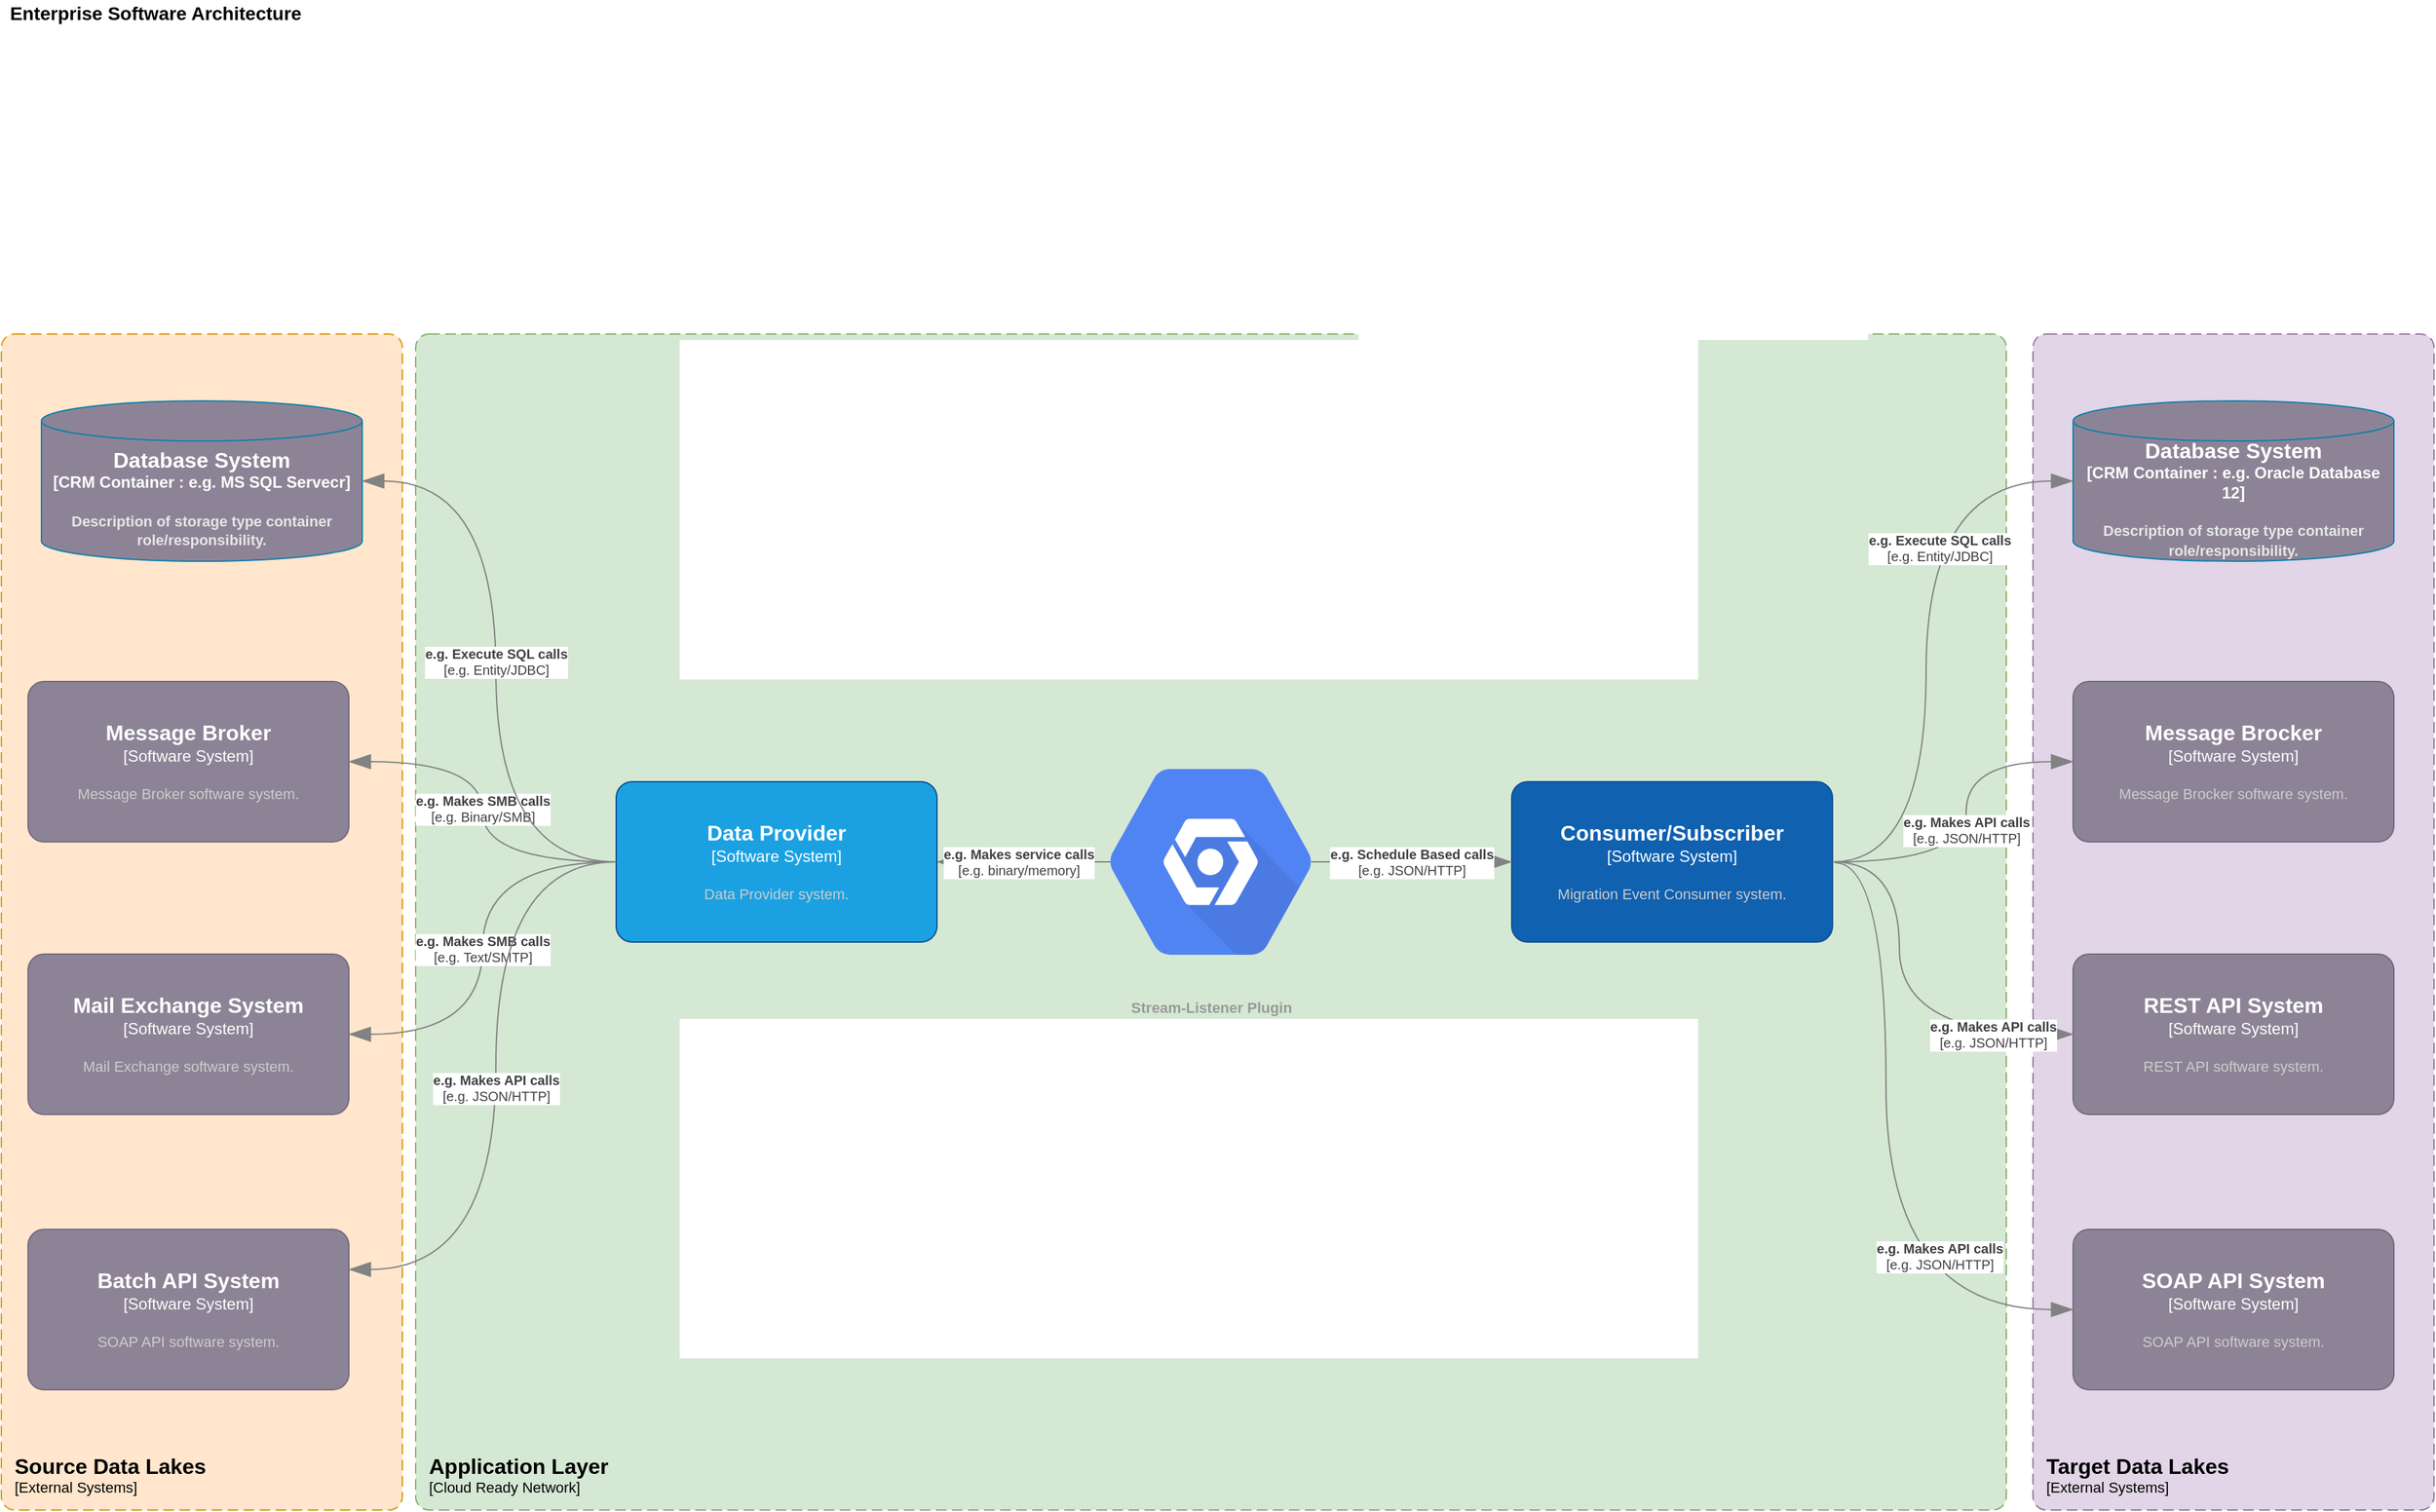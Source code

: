 <mxfile version="16.5.1" type="device"><diagram id="GdR8sxtrsQEgMBZ_rfhZ" name="Context &amp; Scope"><mxGraphModel dx="1823" dy="2006" grid="1" gridSize="10" guides="1" tooltips="1" connect="1" arrows="1" fold="1" page="1" pageScale="1" pageWidth="827" pageHeight="1169" math="0" shadow="0"><root><mxCell id="0"/><mxCell id="1" parent="0"/><object placeholders="1" c4Name="Target Data Lakes" c4Type="SystemScopeBoundary" c4Application="External Systems" label="&lt;font style=&quot;font-size: 16px&quot;&gt;&lt;b&gt;&lt;div style=&quot;text-align: left&quot;&gt;%c4Name%&lt;/div&gt;&lt;/b&gt;&lt;/font&gt;&lt;div style=&quot;text-align: left&quot;&gt;[%c4Application%]&lt;/div&gt;" id="TDjMoMcbETmHUjPZtYkX-23"><mxCell style="rounded=1;fontSize=11;whiteSpace=wrap;html=1;dashed=1;arcSize=20;fillColor=#e1d5e7;strokeColor=#9673a6;labelBackgroundColor=none;align=left;verticalAlign=bottom;labelBorderColor=none;spacingTop=0;spacing=10;dashPattern=8 4;metaEdit=1;rotatable=0;perimeter=rectanglePerimeter;noLabel=0;labelPadding=0;allowArrows=0;connectable=0;expand=0;recursiveResize=0;editable=1;pointerEvents=0;absoluteArcSize=1;points=[[0.25,0,0],[0.5,0,0],[0.75,0,0],[1,0.25,0],[1,0.5,0],[1,0.75,0],[0.75,1,0],[0.5,1,0],[0.25,1,0],[0,0.75,0],[0,0.5,0],[0,0.25,0]];" parent="1" vertex="1"><mxGeometry x="1300" width="300" height="880" as="geometry"/></mxCell></object><object placeholders="1" c4Name="Source Data Lakes" c4Type="SystemScopeBoundary" c4Application="External Systems" label="&lt;font style=&quot;font-size: 16px&quot;&gt;&lt;b&gt;&lt;div style=&quot;text-align: left&quot;&gt;%c4Name%&lt;/div&gt;&lt;/b&gt;&lt;/font&gt;&lt;div style=&quot;text-align: left&quot;&gt;[%c4Application%]&lt;/div&gt;" id="TDjMoMcbETmHUjPZtYkX-22"><mxCell style="rounded=1;fontSize=11;whiteSpace=wrap;html=1;dashed=1;arcSize=20;fillColor=#ffe6cc;strokeColor=#d79b00;labelBackgroundColor=none;align=left;verticalAlign=bottom;labelBorderColor=none;spacingTop=0;spacing=10;dashPattern=8 4;metaEdit=1;rotatable=0;perimeter=rectanglePerimeter;noLabel=0;labelPadding=0;allowArrows=0;connectable=0;expand=0;recursiveResize=0;editable=1;pointerEvents=0;absoluteArcSize=1;points=[[0.25,0,0],[0.5,0,0],[0.75,0,0],[1,0.25,0],[1,0.5,0],[1,0.75,0],[0.75,1,0],[0.5,1,0],[0.25,1,0],[0,0.75,0],[0,0.5,0],[0,0.25,0]];" parent="1" vertex="1"><mxGeometry x="-220" width="300" height="880" as="geometry"/></mxCell></object><object placeholders="1" c4Name="Application Layer" c4Type="SystemScopeBoundary" c4Application="Cloud Ready Network" label="&lt;font style=&quot;font-size: 16px&quot;&gt;&lt;b&gt;&lt;div style=&quot;text-align: left&quot;&gt;%c4Name%&lt;/div&gt;&lt;/b&gt;&lt;/font&gt;&lt;div style=&quot;text-align: left&quot;&gt;[%c4Application%]&lt;/div&gt;" id="TDjMoMcbETmHUjPZtYkX-15"><mxCell style="rounded=1;fontSize=11;whiteSpace=wrap;html=1;dashed=1;arcSize=20;fillColor=#d5e8d4;strokeColor=#82b366;labelBackgroundColor=none;align=left;verticalAlign=bottom;labelBorderColor=none;spacingTop=0;spacing=10;dashPattern=8 4;metaEdit=1;rotatable=0;perimeter=rectanglePerimeter;noLabel=0;labelPadding=0;allowArrows=0;connectable=0;expand=0;recursiveResize=0;editable=1;pointerEvents=0;absoluteArcSize=1;points=[[0.25,0,0],[0.5,0,0],[0.75,0,0],[1,0.25,0],[1,0.5,0],[1,0.75,0],[0.75,1,0],[0.5,1,0],[0.25,1,0],[0,0.75,0],[0,0.5,0],[0,0.25,0]];" parent="1" vertex="1"><mxGeometry x="90" width="1190" height="880" as="geometry"/></mxCell></object><mxCell id="TDjMoMcbETmHUjPZtYkX-1" value="&lt;font style=&quot;font-size: 14px&quot;&gt;&lt;b&gt;Enterprise Software Architecture&lt;/b&gt;&lt;/font&gt;" style="text;html=1;align=center;verticalAlign=middle;resizable=0;points=[];autosize=1;strokeColor=none;fillColor=none;rounded=1;" parent="1" vertex="1"><mxGeometry x="-220" y="-250" width="230" height="20" as="geometry"/></mxCell><object placeholders="1" c4Name="Consumer/Subscriber" c4Type="Software System" c4Description="Migration Event Consumer system." label="&lt;font style=&quot;font-size: 16px&quot;&gt;&lt;b&gt;%c4Name%&lt;/b&gt;&lt;/font&gt;&lt;div&gt;[%c4Type%]&lt;/div&gt;&lt;br&gt;&lt;div&gt;&lt;font style=&quot;font-size: 11px&quot;&gt;&lt;font color=&quot;#cccccc&quot;&gt;%c4Description%&lt;/font&gt;&lt;/div&gt;" id="TDjMoMcbETmHUjPZtYkX-8"><mxCell style="rounded=1;whiteSpace=wrap;html=1;labelBackgroundColor=none;fillColor=#1061B0;fontColor=#ffffff;align=center;arcSize=10;strokeColor=#0D5091;metaEdit=1;resizable=0;points=[[0.25,0,0],[0.5,0,0],[0.75,0,0],[1,0.25,0],[1,0.5,0],[1,0.75,0],[0.75,1,0],[0.5,1,0],[0.25,1,0],[0,0.75,0],[0,0.5,0],[0,0.25,0]];" parent="1" vertex="1"><mxGeometry x="910" y="335" width="240" height="120" as="geometry"/></mxCell></object><object placeholders="1" c4Type="Database System" c4Container="CRM Container " c4Technology="e.g. Oracle Database 12" c4Description="Description of storage type container role/responsibility." label="&lt;font style=&quot;font-size: 16px&quot;&gt;&lt;b&gt;%c4Type%&lt;/font&gt;&lt;div&gt;[%c4Container%:&amp;nbsp;%c4Technology%]&lt;/div&gt;&lt;br&gt;&lt;div&gt;&lt;font style=&quot;font-size: 11px&quot;&gt;&lt;font color=&quot;#E6E6E6&quot;&gt;%c4Description%&lt;/font&gt;&lt;/div&gt;" id="TDjMoMcbETmHUjPZtYkX-12"><mxCell style="shape=cylinder3;size=15;whiteSpace=wrap;html=1;boundedLbl=1;rounded=1;labelBackgroundColor=none;fillColor=#8C8496;fontSize=12;fontColor=#ffffff;align=center;strokeColor=#0E7DAD;metaEdit=1;points=[[0.5,0,0],[1,0.25,0],[1,0.5,0],[1,0.75,0],[0.5,1,0],[0,0.75,0],[0,0.5,0],[0,0.25,0]];resizable=0;" parent="1" vertex="1"><mxGeometry x="1330" y="50" width="240" height="120" as="geometry"/></mxCell></object><object placeholders="1" c4Type="Relationship" c4Technology="e.g. Entity/JDBC" c4Description="e.g. Execute SQL calls" label="&lt;div style=&quot;text-align: left&quot;&gt;&lt;div style=&quot;text-align: center&quot;&gt;&lt;b&gt;%c4Description%&lt;/b&gt;&lt;/div&gt;&lt;div style=&quot;text-align: center&quot;&gt;[%c4Technology%]&lt;/div&gt;&lt;/div&gt;" id="TDjMoMcbETmHUjPZtYkX-13"><mxCell style="endArrow=blockThin;html=1;fontSize=10;fontColor=#404040;strokeWidth=1;endFill=1;strokeColor=#828282;elbow=vertical;metaEdit=1;endSize=14;startSize=14;jumpStyle=arc;jumpSize=16;rounded=1;edgeStyle=orthogonalEdgeStyle;entryX=0;entryY=0.5;entryDx=0;entryDy=0;entryPerimeter=0;exitX=1;exitY=0.5;exitDx=0;exitDy=0;exitPerimeter=0;curved=1;" parent="1" source="TDjMoMcbETmHUjPZtYkX-8" target="TDjMoMcbETmHUjPZtYkX-12" edge="1"><mxGeometry x="0.312" y="-10" width="240" relative="1" as="geometry"><mxPoint x="770" y="740" as="sourcePoint"/><mxPoint x="290" y="230" as="targetPoint"/><mxPoint as="offset"/><Array as="points"><mxPoint x="1220" y="395"/><mxPoint x="1220" y="110"/></Array></mxGeometry></mxCell></object><object placeholders="1" c4Type="Database System" c4Container="CRM Container " c4Technology="e.g. MS SQL Servecr" c4Description="Description of storage type container role/responsibility." label="&lt;font style=&quot;font-size: 16px&quot;&gt;&lt;b&gt;%c4Type%&lt;/font&gt;&lt;div&gt;[%c4Container%:&amp;nbsp;%c4Technology%]&lt;/div&gt;&lt;br&gt;&lt;div&gt;&lt;font style=&quot;font-size: 11px&quot;&gt;&lt;font color=&quot;#E6E6E6&quot;&gt;%c4Description%&lt;/font&gt;&lt;/div&gt;" id="illmcp37wKP_Qcf585l2-8"><mxCell style="shape=cylinder3;size=15;whiteSpace=wrap;html=1;boundedLbl=1;rounded=1;labelBackgroundColor=none;fillColor=#8C8496;fontSize=12;fontColor=#ffffff;align=center;strokeColor=#0E7DAD;metaEdit=1;points=[[0.5,0,0],[1,0.25,0],[1,0.5,0],[1,0.75,0],[0.5,1,0],[0,0.75,0],[0,0.5,0],[0,0.25,0]];resizable=0;" parent="1" vertex="1"><mxGeometry x="-190" y="50" width="240" height="120" as="geometry"/></mxCell></object><object placeholders="1" c4Type="Relationship" c4Technology="e.g. binary/memory" c4Description="e.g. Makes service calls" label="&lt;div style=&quot;text-align: left&quot;&gt;&lt;div style=&quot;text-align: center&quot;&gt;&lt;b&gt;%c4Description%&lt;/b&gt;&lt;/div&gt;&lt;div style=&quot;text-align: center&quot;&gt;[%c4Technology%]&lt;/div&gt;&lt;/div&gt;" id="wGMP-lzGGBb_AQ41d_eI-3"><mxCell style="endArrow=blockThin;html=1;fontSize=10;fontColor=#404040;strokeWidth=1;endFill=1;strokeColor=#828282;elbow=vertical;metaEdit=1;endSize=14;startSize=14;jumpStyle=arc;jumpSize=16;rounded=1;edgeStyle=orthogonalEdgeStyle;entryX=1;entryY=0.5;entryDx=0;entryDy=0;entryPerimeter=0;curved=1;exitX=0.175;exitY=0.5;exitDx=0;exitDy=0;exitPerimeter=0;" parent="1" source="CaCgs3AguBr2TUNcnr9Q-1" target="6tjS-uIytWKUkEJuK-_H-1" edge="1"><mxGeometry x="0.06" width="240" relative="1" as="geometry"><mxPoint x="610" y="60" as="sourcePoint"/><mxPoint x="610" y="-70" as="targetPoint"/><Array as="points"/><mxPoint as="offset"/></mxGeometry></mxCell></object><object placeholders="1" c4Type="Relationship" c4Technology="e.g. JSON/HTTP" c4Description="e.g. Schedule Based calls" label="&lt;div style=&quot;text-align: left&quot;&gt;&lt;div style=&quot;text-align: center&quot;&gt;&lt;b&gt;%c4Description%&lt;/b&gt;&lt;/div&gt;&lt;div style=&quot;text-align: center&quot;&gt;[%c4Technology%]&lt;/div&gt;&lt;/div&gt;" id="wGMP-lzGGBb_AQ41d_eI-4"><mxCell style="endArrow=blockThin;html=1;fontSize=10;fontColor=#404040;strokeWidth=1;endFill=1;strokeColor=#828282;elbow=vertical;metaEdit=1;endSize=14;startSize=14;jumpStyle=arc;jumpSize=16;rounded=1;edgeStyle=orthogonalEdgeStyle;curved=1;exitX=0.825;exitY=0.5;exitDx=0;exitDy=0;exitPerimeter=0;" parent="1" source="CaCgs3AguBr2TUNcnr9Q-1" target="TDjMoMcbETmHUjPZtYkX-8" edge="1"><mxGeometry width="240" relative="1" as="geometry"><mxPoint x="630" y="456" as="sourcePoint"/><mxPoint x="630" y="450" as="targetPoint"/><Array as="points"/><mxPoint as="offset"/></mxGeometry></mxCell></object><object placeholders="1" c4Name="Batch API System" c4Type="Software System" c4Description="SOAP API software system." label="&lt;font style=&quot;font-size: 16px&quot;&gt;&lt;b&gt;%c4Name%&lt;/b&gt;&lt;/font&gt;&lt;div&gt;[%c4Type%]&lt;/div&gt;&lt;br&gt;&lt;div&gt;&lt;font style=&quot;font-size: 11px&quot;&gt;&lt;font color=&quot;#cccccc&quot;&gt;%c4Description%&lt;/font&gt;&lt;/div&gt;" id="wGMP-lzGGBb_AQ41d_eI-5"><mxCell style="rounded=1;whiteSpace=wrap;html=1;labelBackgroundColor=none;fillColor=#8C8496;fontColor=#ffffff;align=center;arcSize=10;strokeColor=#736782;metaEdit=1;resizable=0;points=[[0.25,0,0],[0.5,0,0],[0.75,0,0],[1,0.25,0],[1,0.5,0],[1,0.75,0],[0.75,1,0],[0.5,1,0],[0.25,1,0],[0,0.75,0],[0,0.5,0],[0,0.25,0]];" parent="1" vertex="1"><mxGeometry x="-200" y="670" width="240" height="120" as="geometry"/></mxCell></object><object placeholders="1" c4Name="Message Broker" c4Type="Software System" c4Description="Message Broker software system." label="&lt;font style=&quot;font-size: 16px&quot;&gt;&lt;b&gt;%c4Name%&lt;/b&gt;&lt;/font&gt;&lt;div&gt;[%c4Type%]&lt;/div&gt;&lt;br&gt;&lt;div&gt;&lt;font style=&quot;font-size: 11px&quot;&gt;&lt;font color=&quot;#cccccc&quot;&gt;%c4Description%&lt;/font&gt;&lt;/div&gt;" id="wGMP-lzGGBb_AQ41d_eI-6"><mxCell style="rounded=1;whiteSpace=wrap;html=1;labelBackgroundColor=none;fillColor=#8C8496;fontColor=#ffffff;align=center;arcSize=10;strokeColor=#736782;metaEdit=1;resizable=0;points=[[0.25,0,0],[0.5,0,0],[0.75,0,0],[1,0.25,0],[1,0.5,0],[1,0.75,0],[0.75,1,0],[0.5,1,0],[0.25,1,0],[0,0.75,0],[0,0.5,0],[0,0.25,0]];" parent="1" vertex="1"><mxGeometry x="-200" y="260" width="240" height="120" as="geometry"/></mxCell></object><object placeholders="1" c4Name="Mail Exchange System" c4Type="Software System" c4Description="Mail Exchange software system." label="&lt;font style=&quot;font-size: 16px&quot;&gt;&lt;b&gt;%c4Name%&lt;/b&gt;&lt;/font&gt;&lt;div&gt;[%c4Type%]&lt;/div&gt;&lt;br&gt;&lt;div&gt;&lt;font style=&quot;font-size: 11px&quot;&gt;&lt;font color=&quot;#cccccc&quot;&gt;%c4Description%&lt;/font&gt;&lt;/div&gt;" id="wGMP-lzGGBb_AQ41d_eI-7"><mxCell style="rounded=1;whiteSpace=wrap;html=1;labelBackgroundColor=none;fillColor=#8C8496;fontColor=#ffffff;align=center;arcSize=10;strokeColor=#736782;metaEdit=1;resizable=0;points=[[0.25,0,0],[0.5,0,0],[0.75,0,0],[1,0.25,0],[1,0.5,0],[1,0.75,0],[0.75,1,0],[0.5,1,0],[0.25,1,0],[0,0.75,0],[0,0.5,0],[0,0.25,0]];" parent="1" vertex="1"><mxGeometry x="-200" y="464" width="240" height="120" as="geometry"/></mxCell></object><object placeholders="1" c4Type="Relationship" c4Technology="e.g. Binary/SMB" c4Description="e.g. Makes SMB calls" label="&lt;div style=&quot;text-align: left&quot;&gt;&lt;div style=&quot;text-align: center&quot;&gt;&lt;b&gt;%c4Description%&lt;/b&gt;&lt;/div&gt;&lt;div style=&quot;text-align: center&quot;&gt;[%c4Technology%]&lt;/div&gt;&lt;/div&gt;" id="wGMP-lzGGBb_AQ41d_eI-9"><mxCell style="endArrow=blockThin;html=1;fontSize=10;fontColor=#404040;strokeWidth=1;endFill=1;strokeColor=#828282;elbow=vertical;metaEdit=1;endSize=14;startSize=14;jumpStyle=arc;jumpSize=16;rounded=1;edgeStyle=orthogonalEdgeStyle;curved=1;entryX=1;entryY=0.5;entryDx=0;entryDy=0;entryPerimeter=0;exitX=0;exitY=0.5;exitDx=0;exitDy=0;exitPerimeter=0;startArrow=none;" parent="1" source="6tjS-uIytWKUkEJuK-_H-1" target="wGMP-lzGGBb_AQ41d_eI-6" edge="1"><mxGeometry x="0.022" width="240" relative="1" as="geometry"><mxPoint x="120" y="395" as="sourcePoint"/><mxPoint x="80" y="369.97" as="targetPoint"/><Array as="points"/><mxPoint as="offset"/></mxGeometry></mxCell></object><object placeholders="1" c4Type="Relationship" c4Technology="e.g. Text/SMTP" c4Description="e.g. Makes SMB calls" label="&lt;div style=&quot;text-align: left&quot;&gt;&lt;div style=&quot;text-align: center&quot;&gt;&lt;b&gt;%c4Description%&lt;/b&gt;&lt;/div&gt;&lt;div style=&quot;text-align: center&quot;&gt;[%c4Technology%]&lt;/div&gt;&lt;/div&gt;" id="wGMP-lzGGBb_AQ41d_eI-10"><mxCell style="endArrow=blockThin;html=1;fontSize=10;fontColor=#404040;strokeWidth=1;endFill=1;strokeColor=#828282;elbow=vertical;metaEdit=1;endSize=14;startSize=14;jumpStyle=arc;jumpSize=16;rounded=1;edgeStyle=orthogonalEdgeStyle;curved=1;entryX=1;entryY=0.5;entryDx=0;entryDy=0;entryPerimeter=0;exitX=0;exitY=0.5;exitDx=0;exitDy=0;exitPerimeter=0;" parent="1" source="6tjS-uIytWKUkEJuK-_H-1" target="wGMP-lzGGBb_AQ41d_eI-7" edge="1"><mxGeometry x="0.004" width="240" relative="1" as="geometry"><mxPoint x="120" y="395" as="sourcePoint"/><mxPoint x="60" y="390" as="targetPoint"/><Array as="points"/><mxPoint as="offset"/></mxGeometry></mxCell></object><object placeholders="1" c4Name="REST API System" c4Type="Software System" c4Description="REST API software system." label="&lt;font style=&quot;font-size: 16px&quot;&gt;&lt;b&gt;%c4Name%&lt;/b&gt;&lt;/font&gt;&lt;div&gt;[%c4Type%]&lt;/div&gt;&lt;br&gt;&lt;div&gt;&lt;font style=&quot;font-size: 11px&quot;&gt;&lt;font color=&quot;#cccccc&quot;&gt;%c4Description%&lt;/font&gt;&lt;/div&gt;" id="wGMP-lzGGBb_AQ41d_eI-12"><mxCell style="rounded=1;whiteSpace=wrap;html=1;labelBackgroundColor=none;fillColor=#8C8496;fontColor=#ffffff;align=center;arcSize=10;strokeColor=#736782;metaEdit=1;resizable=0;points=[[0.25,0,0],[0.5,0,0],[0.75,0,0],[1,0.25,0],[1,0.5,0],[1,0.75,0],[0.75,1,0],[0.5,1,0],[0.25,1,0],[0,0.75,0],[0,0.5,0],[0,0.25,0]];" parent="1" vertex="1"><mxGeometry x="1330" y="464" width="240" height="120" as="geometry"/></mxCell></object><object placeholders="1" c4Type="Relationship" c4Technology="e.g. JSON/HTTP" c4Description="e.g. Makes API calls" label="&lt;div style=&quot;text-align: left&quot;&gt;&lt;div style=&quot;text-align: center&quot;&gt;&lt;b&gt;%c4Description%&lt;/b&gt;&lt;/div&gt;&lt;div style=&quot;text-align: center&quot;&gt;[%c4Technology%]&lt;/div&gt;&lt;/div&gt;" id="wGMP-lzGGBb_AQ41d_eI-13"><mxCell style="endArrow=blockThin;html=1;fontSize=10;fontColor=#404040;strokeWidth=1;endFill=1;strokeColor=#828282;elbow=vertical;metaEdit=1;endSize=14;startSize=14;jumpStyle=arc;jumpSize=16;rounded=1;edgeStyle=orthogonalEdgeStyle;curved=1;exitX=1;exitY=0.5;exitDx=0;exitDy=0;exitPerimeter=0;entryX=0;entryY=0.5;entryDx=0;entryDy=0;entryPerimeter=0;" parent="1" source="TDjMoMcbETmHUjPZtYkX-8" target="wGMP-lzGGBb_AQ41d_eI-12" edge="1"><mxGeometry x="0.612" width="240" relative="1" as="geometry"><mxPoint x="770" y="800" as="sourcePoint"/><mxPoint x="640" y="700" as="targetPoint"/><Array as="points"><mxPoint x="1200" y="395"/><mxPoint x="1200" y="524"/></Array><mxPoint as="offset"/></mxGeometry></mxCell></object><object placeholders="1" c4Name="Message Brocker" c4Type="Software System" c4Description="Message Brocker software system." label="&lt;font style=&quot;font-size: 16px&quot;&gt;&lt;b&gt;%c4Name%&lt;/b&gt;&lt;/font&gt;&lt;div&gt;[%c4Type%]&lt;/div&gt;&lt;br&gt;&lt;div&gt;&lt;font style=&quot;font-size: 11px&quot;&gt;&lt;font color=&quot;#cccccc&quot;&gt;%c4Description%&lt;/font&gt;&lt;/div&gt;" id="wGMP-lzGGBb_AQ41d_eI-14"><mxCell style="rounded=1;whiteSpace=wrap;html=1;labelBackgroundColor=none;fillColor=#8C8496;fontColor=#ffffff;align=center;arcSize=10;strokeColor=#736782;metaEdit=1;resizable=0;points=[[0.25,0,0],[0.5,0,0],[0.75,0,0],[1,0.25,0],[1,0.5,0],[1,0.75,0],[0.75,1,0],[0.5,1,0],[0.25,1,0],[0,0.75,0],[0,0.5,0],[0,0.25,0]];" parent="1" vertex="1"><mxGeometry x="1330" y="260" width="240" height="120" as="geometry"/></mxCell></object><object placeholders="1" c4Name="Data Provider" c4Type="Software System" c4Description="Data Provider system." label="&lt;font style=&quot;font-size: 16px&quot;&gt;&lt;b&gt;%c4Name%&lt;/b&gt;&lt;/font&gt;&lt;div&gt;[%c4Type%]&lt;/div&gt;&lt;br&gt;&lt;div&gt;&lt;font style=&quot;font-size: 11px&quot;&gt;&lt;font color=&quot;#cccccc&quot;&gt;%c4Description%&lt;/font&gt;&lt;/div&gt;" id="6tjS-uIytWKUkEJuK-_H-1"><mxCell style="rounded=1;whiteSpace=wrap;html=1;labelBackgroundColor=none;fillColor=#1BA1E2;fontColor=#ffffff;align=center;arcSize=10;strokeColor=#0D5091;metaEdit=1;resizable=0;points=[[0.25,0,0],[0.5,0,0],[0.75,0,0],[1,0.25,0],[1,0.5,0],[1,0.75,0],[0.75,1,0],[0.5,1,0],[0.25,1,0],[0,0.75,0],[0,0.5,0],[0,0.25,0]];" parent="1" vertex="1"><mxGeometry x="240" y="335" width="240" height="120" as="geometry"/></mxCell></object><object placeholders="1" c4Type="Relationship" c4Technology="e.g. Entity/JDBC" c4Description="e.g. Execute SQL calls" label="&lt;div style=&quot;text-align: left&quot;&gt;&lt;div style=&quot;text-align: center&quot;&gt;&lt;b&gt;%c4Description%&lt;/b&gt;&lt;/div&gt;&lt;div style=&quot;text-align: center&quot;&gt;[%c4Technology%]&lt;/div&gt;&lt;/div&gt;" id="6tjS-uIytWKUkEJuK-_H-2"><mxCell style="endArrow=blockThin;html=1;fontSize=10;fontColor=#404040;strokeWidth=1;endFill=1;strokeColor=#828282;elbow=vertical;metaEdit=1;endSize=14;startSize=14;jumpStyle=arc;jumpSize=16;rounded=1;edgeStyle=orthogonalEdgeStyle;exitX=0;exitY=0.5;exitDx=0;exitDy=0;exitPerimeter=0;curved=1;entryX=1;entryY=0.5;entryDx=0;entryDy=0;entryPerimeter=0;" parent="1" source="6tjS-uIytWKUkEJuK-_H-1" target="illmcp37wKP_Qcf585l2-8" edge="1"><mxGeometry x="0.012" width="240" relative="1" as="geometry"><mxPoint x="123.042" y="394.922" as="sourcePoint"/><mxPoint x="60" y="40" as="targetPoint"/><mxPoint as="offset"/><Array as="points"><mxPoint x="150" y="395"/><mxPoint x="150" y="110"/></Array></mxGeometry></mxCell></object><object placeholders="1" c4Type="Relationship" c4Technology="e.g. JSON/HTTP" c4Description="e.g. Makes API calls" label="&lt;div style=&quot;text-align: left&quot;&gt;&lt;div style=&quot;text-align: center&quot;&gt;&lt;b&gt;%c4Description%&lt;/b&gt;&lt;/div&gt;&lt;div style=&quot;text-align: center&quot;&gt;[%c4Technology%]&lt;/div&gt;&lt;/div&gt;" id="6tjS-uIytWKUkEJuK-_H-4"><mxCell style="endArrow=blockThin;html=1;fontSize=10;fontColor=#404040;strokeWidth=1;endFill=1;strokeColor=#828282;elbow=vertical;metaEdit=1;endSize=14;startSize=14;jumpStyle=arc;jumpSize=16;rounded=1;edgeStyle=orthogonalEdgeStyle;entryX=1;entryY=0.25;entryDx=0;entryDy=0;entryPerimeter=0;curved=1;startArrow=none;exitX=0;exitY=0.5;exitDx=0;exitDy=0;exitPerimeter=0;" parent="1" source="6tjS-uIytWKUkEJuK-_H-1" target="wGMP-lzGGBb_AQ41d_eI-5" edge="1"><mxGeometry x="0.025" width="240" relative="1" as="geometry"><mxPoint x="120" y="395" as="sourcePoint"/><mxPoint x="60" y="720" as="targetPoint"/><Array as="points"><mxPoint x="150" y="395"/><mxPoint x="150" y="700"/></Array><mxPoint as="offset"/></mxGeometry></mxCell></object><object placeholders="1" c4Type="Relationship" c4Technology="e.g. JSON/HTTP" c4Description="e.g. Makes API calls" label="&lt;div style=&quot;text-align: left&quot;&gt;&lt;div style=&quot;text-align: center&quot;&gt;&lt;b&gt;%c4Description%&lt;/b&gt;&lt;/div&gt;&lt;div style=&quot;text-align: center&quot;&gt;[%c4Technology%]&lt;/div&gt;&lt;/div&gt;" id="6tjS-uIytWKUkEJuK-_H-5"><mxCell style="endArrow=blockThin;html=1;fontSize=10;fontColor=#404040;strokeWidth=1;endFill=1;strokeColor=#828282;elbow=vertical;metaEdit=1;endSize=14;startSize=14;jumpStyle=arc;jumpSize=16;rounded=1;edgeStyle=orthogonalEdgeStyle;curved=1;exitX=1;exitY=0.5;exitDx=0;exitDy=0;exitPerimeter=0;entryX=0;entryY=0.5;entryDx=0;entryDy=0;entryPerimeter=0;" parent="1" source="TDjMoMcbETmHUjPZtYkX-8" target="wGMP-lzGGBb_AQ41d_eI-14" edge="1"><mxGeometry x="-0.026" width="240" relative="1" as="geometry"><mxPoint x="770" y="770" as="sourcePoint"/><mxPoint x="1000" y="720" as="targetPoint"/><Array as="points"><mxPoint x="1250" y="395"/><mxPoint x="1250" y="320"/></Array><mxPoint as="offset"/></mxGeometry></mxCell></object><object placeholders="1" c4Name="SOAP API System" c4Type="Software System" c4Description="SOAP API software system." label="&lt;font style=&quot;font-size: 16px&quot;&gt;&lt;b&gt;%c4Name%&lt;/b&gt;&lt;/font&gt;&lt;div&gt;[%c4Type%]&lt;/div&gt;&lt;br&gt;&lt;div&gt;&lt;font style=&quot;font-size: 11px&quot;&gt;&lt;font color=&quot;#cccccc&quot;&gt;%c4Description%&lt;/font&gt;&lt;/div&gt;" id="ROhbKL80oPWmOz7eOeIL-1"><mxCell style="rounded=1;whiteSpace=wrap;html=1;labelBackgroundColor=none;fillColor=#8C8496;fontColor=#ffffff;align=center;arcSize=10;strokeColor=#736782;metaEdit=1;resizable=0;points=[[0.25,0,0],[0.5,0,0],[0.75,0,0],[1,0.25,0],[1,0.5,0],[1,0.75,0],[0.75,1,0],[0.5,1,0],[0.25,1,0],[0,0.75,0],[0,0.5,0],[0,0.25,0]];" parent="1" vertex="1"><mxGeometry x="1330" y="670" width="240" height="120" as="geometry"/></mxCell></object><mxCell id="CaCgs3AguBr2TUNcnr9Q-1" value="Stream-Listener Plugin" style="sketch=0;html=1;fillColor=#5184F3;strokeColor=none;verticalAlign=top;labelPosition=center;verticalLabelPosition=bottom;align=center;spacingTop=-6;fontSize=11;fontStyle=1;fontColor=#999999;shape=mxgraph.gcp2.hexIcon;prIcon=placeholder" vertex="1" parent="1"><mxGeometry x="569.78" y="292.87" width="230.44" height="204.25" as="geometry"/></mxCell><object placeholders="1" c4Type="Relationship" c4Technology="e.g. JSON/HTTP" c4Description="e.g. Makes API calls" label="&lt;div style=&quot;text-align: left&quot;&gt;&lt;div style=&quot;text-align: center&quot;&gt;&lt;b&gt;%c4Description%&lt;/b&gt;&lt;/div&gt;&lt;div style=&quot;text-align: center&quot;&gt;[%c4Technology%]&lt;/div&gt;&lt;/div&gt;" id="CaCgs3AguBr2TUNcnr9Q-2"><mxCell style="endArrow=blockThin;html=1;fontSize=10;fontColor=#404040;strokeWidth=1;endFill=1;strokeColor=#828282;elbow=vertical;metaEdit=1;endSize=14;startSize=14;jumpStyle=arc;jumpSize=16;rounded=1;edgeStyle=orthogonalEdgeStyle;curved=1;entryX=0;entryY=0.5;entryDx=0;entryDy=0;entryPerimeter=0;exitX=1.008;exitY=0.505;exitDx=0;exitDy=0;exitPerimeter=0;" edge="1" parent="1" source="TDjMoMcbETmHUjPZtYkX-8" target="ROhbKL80oPWmOz7eOeIL-1"><mxGeometry x="0.296" y="40" width="240" relative="1" as="geometry"><mxPoint x="1150" y="400" as="sourcePoint"/><mxPoint x="1000" y="780" as="targetPoint"/><Array as="points"><mxPoint x="1190" y="396"/><mxPoint x="1190" y="730"/></Array><mxPoint as="offset"/></mxGeometry></mxCell></object></root></mxGraphModel></diagram></mxfile>